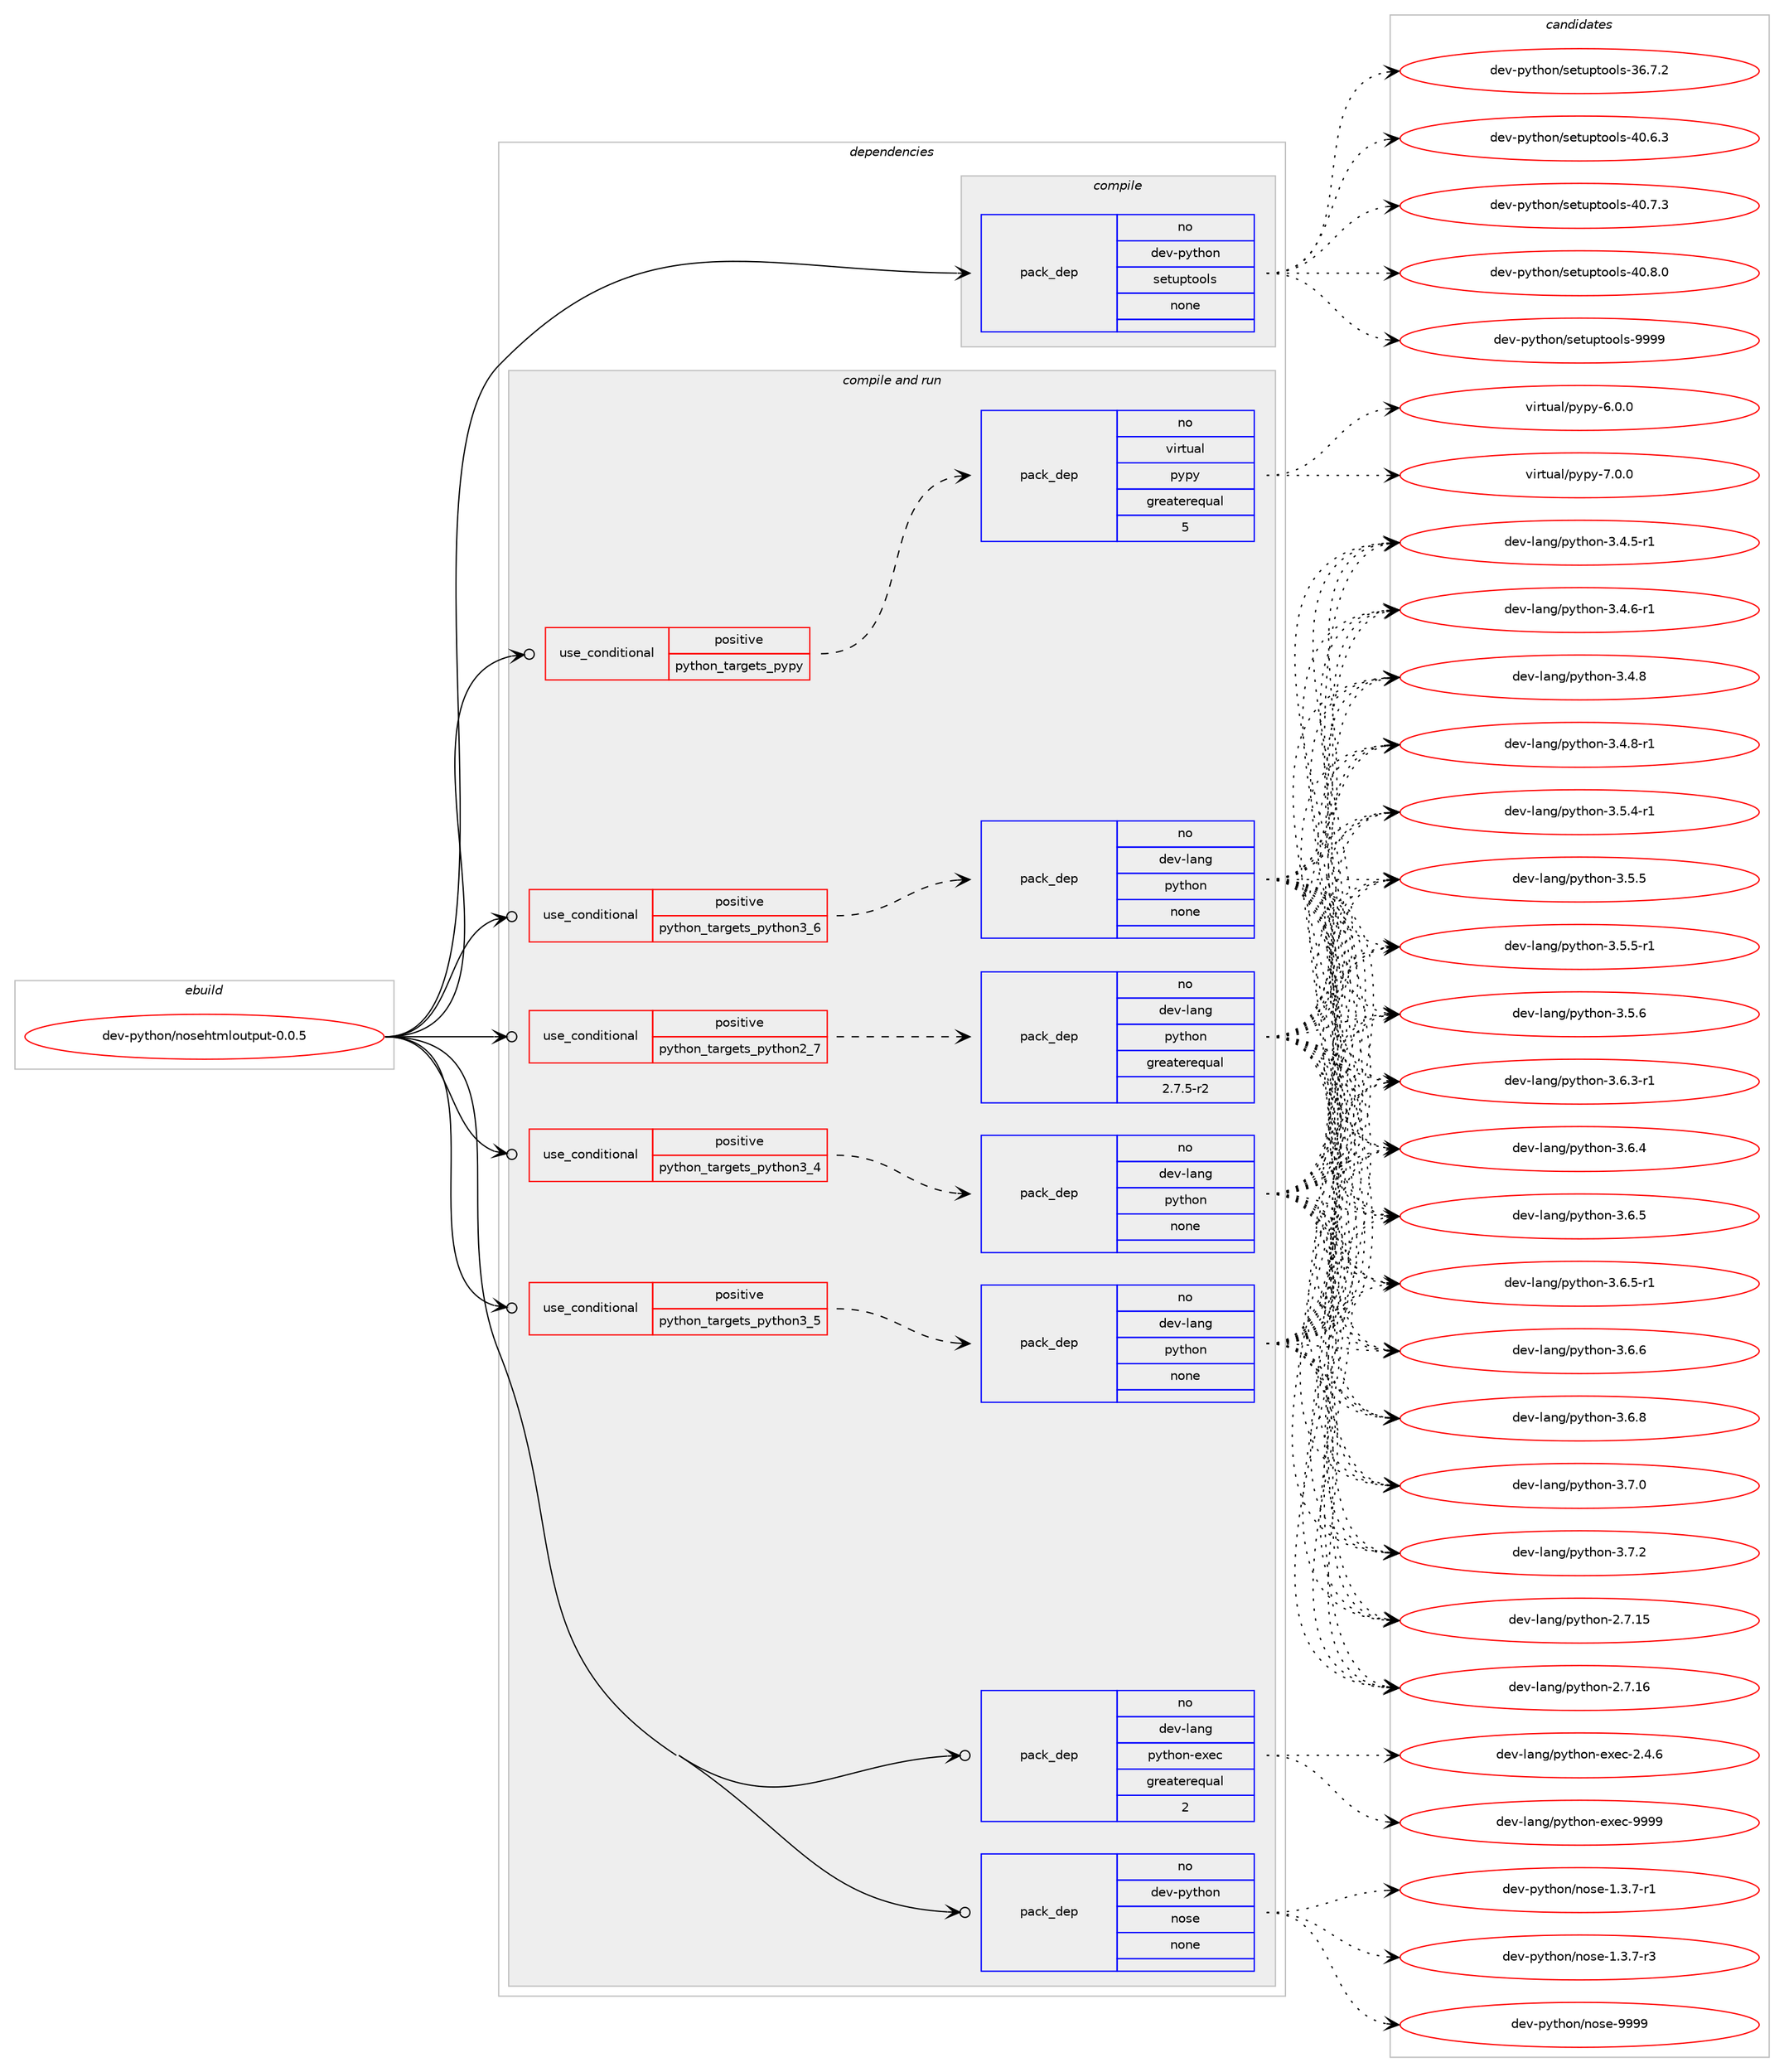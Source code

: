 digraph prolog {

# *************
# Graph options
# *************

newrank=true;
concentrate=true;
compound=true;
graph [rankdir=LR,fontname=Helvetica,fontsize=10,ranksep=1.5];#, ranksep=2.5, nodesep=0.2];
edge  [arrowhead=vee];
node  [fontname=Helvetica,fontsize=10];

# **********
# The ebuild
# **********

subgraph cluster_leftcol {
color=gray;
rank=same;
label=<<i>ebuild</i>>;
id [label="dev-python/nosehtmloutput-0.0.5", color=red, width=4, href="../dev-python/nosehtmloutput-0.0.5.svg"];
}

# ****************
# The dependencies
# ****************

subgraph cluster_midcol {
color=gray;
label=<<i>dependencies</i>>;
subgraph cluster_compile {
fillcolor="#eeeeee";
style=filled;
label=<<i>compile</i>>;
subgraph pack1019558 {
dependency1421075 [label=<<TABLE BORDER="0" CELLBORDER="1" CELLSPACING="0" CELLPADDING="4" WIDTH="220"><TR><TD ROWSPAN="6" CELLPADDING="30">pack_dep</TD></TR><TR><TD WIDTH="110">no</TD></TR><TR><TD>dev-python</TD></TR><TR><TD>setuptools</TD></TR><TR><TD>none</TD></TR><TR><TD></TD></TR></TABLE>>, shape=none, color=blue];
}
id:e -> dependency1421075:w [weight=20,style="solid",arrowhead="vee"];
}
subgraph cluster_compileandrun {
fillcolor="#eeeeee";
style=filled;
label=<<i>compile and run</i>>;
subgraph cond378240 {
dependency1421076 [label=<<TABLE BORDER="0" CELLBORDER="1" CELLSPACING="0" CELLPADDING="4"><TR><TD ROWSPAN="3" CELLPADDING="10">use_conditional</TD></TR><TR><TD>positive</TD></TR><TR><TD>python_targets_pypy</TD></TR></TABLE>>, shape=none, color=red];
subgraph pack1019559 {
dependency1421077 [label=<<TABLE BORDER="0" CELLBORDER="1" CELLSPACING="0" CELLPADDING="4" WIDTH="220"><TR><TD ROWSPAN="6" CELLPADDING="30">pack_dep</TD></TR><TR><TD WIDTH="110">no</TD></TR><TR><TD>virtual</TD></TR><TR><TD>pypy</TD></TR><TR><TD>greaterequal</TD></TR><TR><TD>5</TD></TR></TABLE>>, shape=none, color=blue];
}
dependency1421076:e -> dependency1421077:w [weight=20,style="dashed",arrowhead="vee"];
}
id:e -> dependency1421076:w [weight=20,style="solid",arrowhead="odotvee"];
subgraph cond378241 {
dependency1421078 [label=<<TABLE BORDER="0" CELLBORDER="1" CELLSPACING="0" CELLPADDING="4"><TR><TD ROWSPAN="3" CELLPADDING="10">use_conditional</TD></TR><TR><TD>positive</TD></TR><TR><TD>python_targets_python2_7</TD></TR></TABLE>>, shape=none, color=red];
subgraph pack1019560 {
dependency1421079 [label=<<TABLE BORDER="0" CELLBORDER="1" CELLSPACING="0" CELLPADDING="4" WIDTH="220"><TR><TD ROWSPAN="6" CELLPADDING="30">pack_dep</TD></TR><TR><TD WIDTH="110">no</TD></TR><TR><TD>dev-lang</TD></TR><TR><TD>python</TD></TR><TR><TD>greaterequal</TD></TR><TR><TD>2.7.5-r2</TD></TR></TABLE>>, shape=none, color=blue];
}
dependency1421078:e -> dependency1421079:w [weight=20,style="dashed",arrowhead="vee"];
}
id:e -> dependency1421078:w [weight=20,style="solid",arrowhead="odotvee"];
subgraph cond378242 {
dependency1421080 [label=<<TABLE BORDER="0" CELLBORDER="1" CELLSPACING="0" CELLPADDING="4"><TR><TD ROWSPAN="3" CELLPADDING="10">use_conditional</TD></TR><TR><TD>positive</TD></TR><TR><TD>python_targets_python3_4</TD></TR></TABLE>>, shape=none, color=red];
subgraph pack1019561 {
dependency1421081 [label=<<TABLE BORDER="0" CELLBORDER="1" CELLSPACING="0" CELLPADDING="4" WIDTH="220"><TR><TD ROWSPAN="6" CELLPADDING="30">pack_dep</TD></TR><TR><TD WIDTH="110">no</TD></TR><TR><TD>dev-lang</TD></TR><TR><TD>python</TD></TR><TR><TD>none</TD></TR><TR><TD></TD></TR></TABLE>>, shape=none, color=blue];
}
dependency1421080:e -> dependency1421081:w [weight=20,style="dashed",arrowhead="vee"];
}
id:e -> dependency1421080:w [weight=20,style="solid",arrowhead="odotvee"];
subgraph cond378243 {
dependency1421082 [label=<<TABLE BORDER="0" CELLBORDER="1" CELLSPACING="0" CELLPADDING="4"><TR><TD ROWSPAN="3" CELLPADDING="10">use_conditional</TD></TR><TR><TD>positive</TD></TR><TR><TD>python_targets_python3_5</TD></TR></TABLE>>, shape=none, color=red];
subgraph pack1019562 {
dependency1421083 [label=<<TABLE BORDER="0" CELLBORDER="1" CELLSPACING="0" CELLPADDING="4" WIDTH="220"><TR><TD ROWSPAN="6" CELLPADDING="30">pack_dep</TD></TR><TR><TD WIDTH="110">no</TD></TR><TR><TD>dev-lang</TD></TR><TR><TD>python</TD></TR><TR><TD>none</TD></TR><TR><TD></TD></TR></TABLE>>, shape=none, color=blue];
}
dependency1421082:e -> dependency1421083:w [weight=20,style="dashed",arrowhead="vee"];
}
id:e -> dependency1421082:w [weight=20,style="solid",arrowhead="odotvee"];
subgraph cond378244 {
dependency1421084 [label=<<TABLE BORDER="0" CELLBORDER="1" CELLSPACING="0" CELLPADDING="4"><TR><TD ROWSPAN="3" CELLPADDING="10">use_conditional</TD></TR><TR><TD>positive</TD></TR><TR><TD>python_targets_python3_6</TD></TR></TABLE>>, shape=none, color=red];
subgraph pack1019563 {
dependency1421085 [label=<<TABLE BORDER="0" CELLBORDER="1" CELLSPACING="0" CELLPADDING="4" WIDTH="220"><TR><TD ROWSPAN="6" CELLPADDING="30">pack_dep</TD></TR><TR><TD WIDTH="110">no</TD></TR><TR><TD>dev-lang</TD></TR><TR><TD>python</TD></TR><TR><TD>none</TD></TR><TR><TD></TD></TR></TABLE>>, shape=none, color=blue];
}
dependency1421084:e -> dependency1421085:w [weight=20,style="dashed",arrowhead="vee"];
}
id:e -> dependency1421084:w [weight=20,style="solid",arrowhead="odotvee"];
subgraph pack1019564 {
dependency1421086 [label=<<TABLE BORDER="0" CELLBORDER="1" CELLSPACING="0" CELLPADDING="4" WIDTH="220"><TR><TD ROWSPAN="6" CELLPADDING="30">pack_dep</TD></TR><TR><TD WIDTH="110">no</TD></TR><TR><TD>dev-lang</TD></TR><TR><TD>python-exec</TD></TR><TR><TD>greaterequal</TD></TR><TR><TD>2</TD></TR></TABLE>>, shape=none, color=blue];
}
id:e -> dependency1421086:w [weight=20,style="solid",arrowhead="odotvee"];
subgraph pack1019565 {
dependency1421087 [label=<<TABLE BORDER="0" CELLBORDER="1" CELLSPACING="0" CELLPADDING="4" WIDTH="220"><TR><TD ROWSPAN="6" CELLPADDING="30">pack_dep</TD></TR><TR><TD WIDTH="110">no</TD></TR><TR><TD>dev-python</TD></TR><TR><TD>nose</TD></TR><TR><TD>none</TD></TR><TR><TD></TD></TR></TABLE>>, shape=none, color=blue];
}
id:e -> dependency1421087:w [weight=20,style="solid",arrowhead="odotvee"];
}
subgraph cluster_run {
fillcolor="#eeeeee";
style=filled;
label=<<i>run</i>>;
}
}

# **************
# The candidates
# **************

subgraph cluster_choices {
rank=same;
color=gray;
label=<<i>candidates</i>>;

subgraph choice1019558 {
color=black;
nodesep=1;
choice100101118451121211161041111104711510111611711211611111110811545515446554650 [label="dev-python/setuptools-36.7.2", color=red, width=4,href="../dev-python/setuptools-36.7.2.svg"];
choice100101118451121211161041111104711510111611711211611111110811545524846544651 [label="dev-python/setuptools-40.6.3", color=red, width=4,href="../dev-python/setuptools-40.6.3.svg"];
choice100101118451121211161041111104711510111611711211611111110811545524846554651 [label="dev-python/setuptools-40.7.3", color=red, width=4,href="../dev-python/setuptools-40.7.3.svg"];
choice100101118451121211161041111104711510111611711211611111110811545524846564648 [label="dev-python/setuptools-40.8.0", color=red, width=4,href="../dev-python/setuptools-40.8.0.svg"];
choice10010111845112121116104111110471151011161171121161111111081154557575757 [label="dev-python/setuptools-9999", color=red, width=4,href="../dev-python/setuptools-9999.svg"];
dependency1421075:e -> choice100101118451121211161041111104711510111611711211611111110811545515446554650:w [style=dotted,weight="100"];
dependency1421075:e -> choice100101118451121211161041111104711510111611711211611111110811545524846544651:w [style=dotted,weight="100"];
dependency1421075:e -> choice100101118451121211161041111104711510111611711211611111110811545524846554651:w [style=dotted,weight="100"];
dependency1421075:e -> choice100101118451121211161041111104711510111611711211611111110811545524846564648:w [style=dotted,weight="100"];
dependency1421075:e -> choice10010111845112121116104111110471151011161171121161111111081154557575757:w [style=dotted,weight="100"];
}
subgraph choice1019559 {
color=black;
nodesep=1;
choice1181051141161179710847112121112121455446484648 [label="virtual/pypy-6.0.0", color=red, width=4,href="../virtual/pypy-6.0.0.svg"];
choice1181051141161179710847112121112121455546484648 [label="virtual/pypy-7.0.0", color=red, width=4,href="../virtual/pypy-7.0.0.svg"];
dependency1421077:e -> choice1181051141161179710847112121112121455446484648:w [style=dotted,weight="100"];
dependency1421077:e -> choice1181051141161179710847112121112121455546484648:w [style=dotted,weight="100"];
}
subgraph choice1019560 {
color=black;
nodesep=1;
choice10010111845108971101034711212111610411111045504655464953 [label="dev-lang/python-2.7.15", color=red, width=4,href="../dev-lang/python-2.7.15.svg"];
choice10010111845108971101034711212111610411111045504655464954 [label="dev-lang/python-2.7.16", color=red, width=4,href="../dev-lang/python-2.7.16.svg"];
choice1001011184510897110103471121211161041111104551465246534511449 [label="dev-lang/python-3.4.5-r1", color=red, width=4,href="../dev-lang/python-3.4.5-r1.svg"];
choice1001011184510897110103471121211161041111104551465246544511449 [label="dev-lang/python-3.4.6-r1", color=red, width=4,href="../dev-lang/python-3.4.6-r1.svg"];
choice100101118451089711010347112121116104111110455146524656 [label="dev-lang/python-3.4.8", color=red, width=4,href="../dev-lang/python-3.4.8.svg"];
choice1001011184510897110103471121211161041111104551465246564511449 [label="dev-lang/python-3.4.8-r1", color=red, width=4,href="../dev-lang/python-3.4.8-r1.svg"];
choice1001011184510897110103471121211161041111104551465346524511449 [label="dev-lang/python-3.5.4-r1", color=red, width=4,href="../dev-lang/python-3.5.4-r1.svg"];
choice100101118451089711010347112121116104111110455146534653 [label="dev-lang/python-3.5.5", color=red, width=4,href="../dev-lang/python-3.5.5.svg"];
choice1001011184510897110103471121211161041111104551465346534511449 [label="dev-lang/python-3.5.5-r1", color=red, width=4,href="../dev-lang/python-3.5.5-r1.svg"];
choice100101118451089711010347112121116104111110455146534654 [label="dev-lang/python-3.5.6", color=red, width=4,href="../dev-lang/python-3.5.6.svg"];
choice1001011184510897110103471121211161041111104551465446514511449 [label="dev-lang/python-3.6.3-r1", color=red, width=4,href="../dev-lang/python-3.6.3-r1.svg"];
choice100101118451089711010347112121116104111110455146544652 [label="dev-lang/python-3.6.4", color=red, width=4,href="../dev-lang/python-3.6.4.svg"];
choice100101118451089711010347112121116104111110455146544653 [label="dev-lang/python-3.6.5", color=red, width=4,href="../dev-lang/python-3.6.5.svg"];
choice1001011184510897110103471121211161041111104551465446534511449 [label="dev-lang/python-3.6.5-r1", color=red, width=4,href="../dev-lang/python-3.6.5-r1.svg"];
choice100101118451089711010347112121116104111110455146544654 [label="dev-lang/python-3.6.6", color=red, width=4,href="../dev-lang/python-3.6.6.svg"];
choice100101118451089711010347112121116104111110455146544656 [label="dev-lang/python-3.6.8", color=red, width=4,href="../dev-lang/python-3.6.8.svg"];
choice100101118451089711010347112121116104111110455146554648 [label="dev-lang/python-3.7.0", color=red, width=4,href="../dev-lang/python-3.7.0.svg"];
choice100101118451089711010347112121116104111110455146554650 [label="dev-lang/python-3.7.2", color=red, width=4,href="../dev-lang/python-3.7.2.svg"];
dependency1421079:e -> choice10010111845108971101034711212111610411111045504655464953:w [style=dotted,weight="100"];
dependency1421079:e -> choice10010111845108971101034711212111610411111045504655464954:w [style=dotted,weight="100"];
dependency1421079:e -> choice1001011184510897110103471121211161041111104551465246534511449:w [style=dotted,weight="100"];
dependency1421079:e -> choice1001011184510897110103471121211161041111104551465246544511449:w [style=dotted,weight="100"];
dependency1421079:e -> choice100101118451089711010347112121116104111110455146524656:w [style=dotted,weight="100"];
dependency1421079:e -> choice1001011184510897110103471121211161041111104551465246564511449:w [style=dotted,weight="100"];
dependency1421079:e -> choice1001011184510897110103471121211161041111104551465346524511449:w [style=dotted,weight="100"];
dependency1421079:e -> choice100101118451089711010347112121116104111110455146534653:w [style=dotted,weight="100"];
dependency1421079:e -> choice1001011184510897110103471121211161041111104551465346534511449:w [style=dotted,weight="100"];
dependency1421079:e -> choice100101118451089711010347112121116104111110455146534654:w [style=dotted,weight="100"];
dependency1421079:e -> choice1001011184510897110103471121211161041111104551465446514511449:w [style=dotted,weight="100"];
dependency1421079:e -> choice100101118451089711010347112121116104111110455146544652:w [style=dotted,weight="100"];
dependency1421079:e -> choice100101118451089711010347112121116104111110455146544653:w [style=dotted,weight="100"];
dependency1421079:e -> choice1001011184510897110103471121211161041111104551465446534511449:w [style=dotted,weight="100"];
dependency1421079:e -> choice100101118451089711010347112121116104111110455146544654:w [style=dotted,weight="100"];
dependency1421079:e -> choice100101118451089711010347112121116104111110455146544656:w [style=dotted,weight="100"];
dependency1421079:e -> choice100101118451089711010347112121116104111110455146554648:w [style=dotted,weight="100"];
dependency1421079:e -> choice100101118451089711010347112121116104111110455146554650:w [style=dotted,weight="100"];
}
subgraph choice1019561 {
color=black;
nodesep=1;
choice10010111845108971101034711212111610411111045504655464953 [label="dev-lang/python-2.7.15", color=red, width=4,href="../dev-lang/python-2.7.15.svg"];
choice10010111845108971101034711212111610411111045504655464954 [label="dev-lang/python-2.7.16", color=red, width=4,href="../dev-lang/python-2.7.16.svg"];
choice1001011184510897110103471121211161041111104551465246534511449 [label="dev-lang/python-3.4.5-r1", color=red, width=4,href="../dev-lang/python-3.4.5-r1.svg"];
choice1001011184510897110103471121211161041111104551465246544511449 [label="dev-lang/python-3.4.6-r1", color=red, width=4,href="../dev-lang/python-3.4.6-r1.svg"];
choice100101118451089711010347112121116104111110455146524656 [label="dev-lang/python-3.4.8", color=red, width=4,href="../dev-lang/python-3.4.8.svg"];
choice1001011184510897110103471121211161041111104551465246564511449 [label="dev-lang/python-3.4.8-r1", color=red, width=4,href="../dev-lang/python-3.4.8-r1.svg"];
choice1001011184510897110103471121211161041111104551465346524511449 [label="dev-lang/python-3.5.4-r1", color=red, width=4,href="../dev-lang/python-3.5.4-r1.svg"];
choice100101118451089711010347112121116104111110455146534653 [label="dev-lang/python-3.5.5", color=red, width=4,href="../dev-lang/python-3.5.5.svg"];
choice1001011184510897110103471121211161041111104551465346534511449 [label="dev-lang/python-3.5.5-r1", color=red, width=4,href="../dev-lang/python-3.5.5-r1.svg"];
choice100101118451089711010347112121116104111110455146534654 [label="dev-lang/python-3.5.6", color=red, width=4,href="../dev-lang/python-3.5.6.svg"];
choice1001011184510897110103471121211161041111104551465446514511449 [label="dev-lang/python-3.6.3-r1", color=red, width=4,href="../dev-lang/python-3.6.3-r1.svg"];
choice100101118451089711010347112121116104111110455146544652 [label="dev-lang/python-3.6.4", color=red, width=4,href="../dev-lang/python-3.6.4.svg"];
choice100101118451089711010347112121116104111110455146544653 [label="dev-lang/python-3.6.5", color=red, width=4,href="../dev-lang/python-3.6.5.svg"];
choice1001011184510897110103471121211161041111104551465446534511449 [label="dev-lang/python-3.6.5-r1", color=red, width=4,href="../dev-lang/python-3.6.5-r1.svg"];
choice100101118451089711010347112121116104111110455146544654 [label="dev-lang/python-3.6.6", color=red, width=4,href="../dev-lang/python-3.6.6.svg"];
choice100101118451089711010347112121116104111110455146544656 [label="dev-lang/python-3.6.8", color=red, width=4,href="../dev-lang/python-3.6.8.svg"];
choice100101118451089711010347112121116104111110455146554648 [label="dev-lang/python-3.7.0", color=red, width=4,href="../dev-lang/python-3.7.0.svg"];
choice100101118451089711010347112121116104111110455146554650 [label="dev-lang/python-3.7.2", color=red, width=4,href="../dev-lang/python-3.7.2.svg"];
dependency1421081:e -> choice10010111845108971101034711212111610411111045504655464953:w [style=dotted,weight="100"];
dependency1421081:e -> choice10010111845108971101034711212111610411111045504655464954:w [style=dotted,weight="100"];
dependency1421081:e -> choice1001011184510897110103471121211161041111104551465246534511449:w [style=dotted,weight="100"];
dependency1421081:e -> choice1001011184510897110103471121211161041111104551465246544511449:w [style=dotted,weight="100"];
dependency1421081:e -> choice100101118451089711010347112121116104111110455146524656:w [style=dotted,weight="100"];
dependency1421081:e -> choice1001011184510897110103471121211161041111104551465246564511449:w [style=dotted,weight="100"];
dependency1421081:e -> choice1001011184510897110103471121211161041111104551465346524511449:w [style=dotted,weight="100"];
dependency1421081:e -> choice100101118451089711010347112121116104111110455146534653:w [style=dotted,weight="100"];
dependency1421081:e -> choice1001011184510897110103471121211161041111104551465346534511449:w [style=dotted,weight="100"];
dependency1421081:e -> choice100101118451089711010347112121116104111110455146534654:w [style=dotted,weight="100"];
dependency1421081:e -> choice1001011184510897110103471121211161041111104551465446514511449:w [style=dotted,weight="100"];
dependency1421081:e -> choice100101118451089711010347112121116104111110455146544652:w [style=dotted,weight="100"];
dependency1421081:e -> choice100101118451089711010347112121116104111110455146544653:w [style=dotted,weight="100"];
dependency1421081:e -> choice1001011184510897110103471121211161041111104551465446534511449:w [style=dotted,weight="100"];
dependency1421081:e -> choice100101118451089711010347112121116104111110455146544654:w [style=dotted,weight="100"];
dependency1421081:e -> choice100101118451089711010347112121116104111110455146544656:w [style=dotted,weight="100"];
dependency1421081:e -> choice100101118451089711010347112121116104111110455146554648:w [style=dotted,weight="100"];
dependency1421081:e -> choice100101118451089711010347112121116104111110455146554650:w [style=dotted,weight="100"];
}
subgraph choice1019562 {
color=black;
nodesep=1;
choice10010111845108971101034711212111610411111045504655464953 [label="dev-lang/python-2.7.15", color=red, width=4,href="../dev-lang/python-2.7.15.svg"];
choice10010111845108971101034711212111610411111045504655464954 [label="dev-lang/python-2.7.16", color=red, width=4,href="../dev-lang/python-2.7.16.svg"];
choice1001011184510897110103471121211161041111104551465246534511449 [label="dev-lang/python-3.4.5-r1", color=red, width=4,href="../dev-lang/python-3.4.5-r1.svg"];
choice1001011184510897110103471121211161041111104551465246544511449 [label="dev-lang/python-3.4.6-r1", color=red, width=4,href="../dev-lang/python-3.4.6-r1.svg"];
choice100101118451089711010347112121116104111110455146524656 [label="dev-lang/python-3.4.8", color=red, width=4,href="../dev-lang/python-3.4.8.svg"];
choice1001011184510897110103471121211161041111104551465246564511449 [label="dev-lang/python-3.4.8-r1", color=red, width=4,href="../dev-lang/python-3.4.8-r1.svg"];
choice1001011184510897110103471121211161041111104551465346524511449 [label="dev-lang/python-3.5.4-r1", color=red, width=4,href="../dev-lang/python-3.5.4-r1.svg"];
choice100101118451089711010347112121116104111110455146534653 [label="dev-lang/python-3.5.5", color=red, width=4,href="../dev-lang/python-3.5.5.svg"];
choice1001011184510897110103471121211161041111104551465346534511449 [label="dev-lang/python-3.5.5-r1", color=red, width=4,href="../dev-lang/python-3.5.5-r1.svg"];
choice100101118451089711010347112121116104111110455146534654 [label="dev-lang/python-3.5.6", color=red, width=4,href="../dev-lang/python-3.5.6.svg"];
choice1001011184510897110103471121211161041111104551465446514511449 [label="dev-lang/python-3.6.3-r1", color=red, width=4,href="../dev-lang/python-3.6.3-r1.svg"];
choice100101118451089711010347112121116104111110455146544652 [label="dev-lang/python-3.6.4", color=red, width=4,href="../dev-lang/python-3.6.4.svg"];
choice100101118451089711010347112121116104111110455146544653 [label="dev-lang/python-3.6.5", color=red, width=4,href="../dev-lang/python-3.6.5.svg"];
choice1001011184510897110103471121211161041111104551465446534511449 [label="dev-lang/python-3.6.5-r1", color=red, width=4,href="../dev-lang/python-3.6.5-r1.svg"];
choice100101118451089711010347112121116104111110455146544654 [label="dev-lang/python-3.6.6", color=red, width=4,href="../dev-lang/python-3.6.6.svg"];
choice100101118451089711010347112121116104111110455146544656 [label="dev-lang/python-3.6.8", color=red, width=4,href="../dev-lang/python-3.6.8.svg"];
choice100101118451089711010347112121116104111110455146554648 [label="dev-lang/python-3.7.0", color=red, width=4,href="../dev-lang/python-3.7.0.svg"];
choice100101118451089711010347112121116104111110455146554650 [label="dev-lang/python-3.7.2", color=red, width=4,href="../dev-lang/python-3.7.2.svg"];
dependency1421083:e -> choice10010111845108971101034711212111610411111045504655464953:w [style=dotted,weight="100"];
dependency1421083:e -> choice10010111845108971101034711212111610411111045504655464954:w [style=dotted,weight="100"];
dependency1421083:e -> choice1001011184510897110103471121211161041111104551465246534511449:w [style=dotted,weight="100"];
dependency1421083:e -> choice1001011184510897110103471121211161041111104551465246544511449:w [style=dotted,weight="100"];
dependency1421083:e -> choice100101118451089711010347112121116104111110455146524656:w [style=dotted,weight="100"];
dependency1421083:e -> choice1001011184510897110103471121211161041111104551465246564511449:w [style=dotted,weight="100"];
dependency1421083:e -> choice1001011184510897110103471121211161041111104551465346524511449:w [style=dotted,weight="100"];
dependency1421083:e -> choice100101118451089711010347112121116104111110455146534653:w [style=dotted,weight="100"];
dependency1421083:e -> choice1001011184510897110103471121211161041111104551465346534511449:w [style=dotted,weight="100"];
dependency1421083:e -> choice100101118451089711010347112121116104111110455146534654:w [style=dotted,weight="100"];
dependency1421083:e -> choice1001011184510897110103471121211161041111104551465446514511449:w [style=dotted,weight="100"];
dependency1421083:e -> choice100101118451089711010347112121116104111110455146544652:w [style=dotted,weight="100"];
dependency1421083:e -> choice100101118451089711010347112121116104111110455146544653:w [style=dotted,weight="100"];
dependency1421083:e -> choice1001011184510897110103471121211161041111104551465446534511449:w [style=dotted,weight="100"];
dependency1421083:e -> choice100101118451089711010347112121116104111110455146544654:w [style=dotted,weight="100"];
dependency1421083:e -> choice100101118451089711010347112121116104111110455146544656:w [style=dotted,weight="100"];
dependency1421083:e -> choice100101118451089711010347112121116104111110455146554648:w [style=dotted,weight="100"];
dependency1421083:e -> choice100101118451089711010347112121116104111110455146554650:w [style=dotted,weight="100"];
}
subgraph choice1019563 {
color=black;
nodesep=1;
choice10010111845108971101034711212111610411111045504655464953 [label="dev-lang/python-2.7.15", color=red, width=4,href="../dev-lang/python-2.7.15.svg"];
choice10010111845108971101034711212111610411111045504655464954 [label="dev-lang/python-2.7.16", color=red, width=4,href="../dev-lang/python-2.7.16.svg"];
choice1001011184510897110103471121211161041111104551465246534511449 [label="dev-lang/python-3.4.5-r1", color=red, width=4,href="../dev-lang/python-3.4.5-r1.svg"];
choice1001011184510897110103471121211161041111104551465246544511449 [label="dev-lang/python-3.4.6-r1", color=red, width=4,href="../dev-lang/python-3.4.6-r1.svg"];
choice100101118451089711010347112121116104111110455146524656 [label="dev-lang/python-3.4.8", color=red, width=4,href="../dev-lang/python-3.4.8.svg"];
choice1001011184510897110103471121211161041111104551465246564511449 [label="dev-lang/python-3.4.8-r1", color=red, width=4,href="../dev-lang/python-3.4.8-r1.svg"];
choice1001011184510897110103471121211161041111104551465346524511449 [label="dev-lang/python-3.5.4-r1", color=red, width=4,href="../dev-lang/python-3.5.4-r1.svg"];
choice100101118451089711010347112121116104111110455146534653 [label="dev-lang/python-3.5.5", color=red, width=4,href="../dev-lang/python-3.5.5.svg"];
choice1001011184510897110103471121211161041111104551465346534511449 [label="dev-lang/python-3.5.5-r1", color=red, width=4,href="../dev-lang/python-3.5.5-r1.svg"];
choice100101118451089711010347112121116104111110455146534654 [label="dev-lang/python-3.5.6", color=red, width=4,href="../dev-lang/python-3.5.6.svg"];
choice1001011184510897110103471121211161041111104551465446514511449 [label="dev-lang/python-3.6.3-r1", color=red, width=4,href="../dev-lang/python-3.6.3-r1.svg"];
choice100101118451089711010347112121116104111110455146544652 [label="dev-lang/python-3.6.4", color=red, width=4,href="../dev-lang/python-3.6.4.svg"];
choice100101118451089711010347112121116104111110455146544653 [label="dev-lang/python-3.6.5", color=red, width=4,href="../dev-lang/python-3.6.5.svg"];
choice1001011184510897110103471121211161041111104551465446534511449 [label="dev-lang/python-3.6.5-r1", color=red, width=4,href="../dev-lang/python-3.6.5-r1.svg"];
choice100101118451089711010347112121116104111110455146544654 [label="dev-lang/python-3.6.6", color=red, width=4,href="../dev-lang/python-3.6.6.svg"];
choice100101118451089711010347112121116104111110455146544656 [label="dev-lang/python-3.6.8", color=red, width=4,href="../dev-lang/python-3.6.8.svg"];
choice100101118451089711010347112121116104111110455146554648 [label="dev-lang/python-3.7.0", color=red, width=4,href="../dev-lang/python-3.7.0.svg"];
choice100101118451089711010347112121116104111110455146554650 [label="dev-lang/python-3.7.2", color=red, width=4,href="../dev-lang/python-3.7.2.svg"];
dependency1421085:e -> choice10010111845108971101034711212111610411111045504655464953:w [style=dotted,weight="100"];
dependency1421085:e -> choice10010111845108971101034711212111610411111045504655464954:w [style=dotted,weight="100"];
dependency1421085:e -> choice1001011184510897110103471121211161041111104551465246534511449:w [style=dotted,weight="100"];
dependency1421085:e -> choice1001011184510897110103471121211161041111104551465246544511449:w [style=dotted,weight="100"];
dependency1421085:e -> choice100101118451089711010347112121116104111110455146524656:w [style=dotted,weight="100"];
dependency1421085:e -> choice1001011184510897110103471121211161041111104551465246564511449:w [style=dotted,weight="100"];
dependency1421085:e -> choice1001011184510897110103471121211161041111104551465346524511449:w [style=dotted,weight="100"];
dependency1421085:e -> choice100101118451089711010347112121116104111110455146534653:w [style=dotted,weight="100"];
dependency1421085:e -> choice1001011184510897110103471121211161041111104551465346534511449:w [style=dotted,weight="100"];
dependency1421085:e -> choice100101118451089711010347112121116104111110455146534654:w [style=dotted,weight="100"];
dependency1421085:e -> choice1001011184510897110103471121211161041111104551465446514511449:w [style=dotted,weight="100"];
dependency1421085:e -> choice100101118451089711010347112121116104111110455146544652:w [style=dotted,weight="100"];
dependency1421085:e -> choice100101118451089711010347112121116104111110455146544653:w [style=dotted,weight="100"];
dependency1421085:e -> choice1001011184510897110103471121211161041111104551465446534511449:w [style=dotted,weight="100"];
dependency1421085:e -> choice100101118451089711010347112121116104111110455146544654:w [style=dotted,weight="100"];
dependency1421085:e -> choice100101118451089711010347112121116104111110455146544656:w [style=dotted,weight="100"];
dependency1421085:e -> choice100101118451089711010347112121116104111110455146554648:w [style=dotted,weight="100"];
dependency1421085:e -> choice100101118451089711010347112121116104111110455146554650:w [style=dotted,weight="100"];
}
subgraph choice1019564 {
color=black;
nodesep=1;
choice1001011184510897110103471121211161041111104510112010199455046524654 [label="dev-lang/python-exec-2.4.6", color=red, width=4,href="../dev-lang/python-exec-2.4.6.svg"];
choice10010111845108971101034711212111610411111045101120101994557575757 [label="dev-lang/python-exec-9999", color=red, width=4,href="../dev-lang/python-exec-9999.svg"];
dependency1421086:e -> choice1001011184510897110103471121211161041111104510112010199455046524654:w [style=dotted,weight="100"];
dependency1421086:e -> choice10010111845108971101034711212111610411111045101120101994557575757:w [style=dotted,weight="100"];
}
subgraph choice1019565 {
color=black;
nodesep=1;
choice10010111845112121116104111110471101111151014549465146554511449 [label="dev-python/nose-1.3.7-r1", color=red, width=4,href="../dev-python/nose-1.3.7-r1.svg"];
choice10010111845112121116104111110471101111151014549465146554511451 [label="dev-python/nose-1.3.7-r3", color=red, width=4,href="../dev-python/nose-1.3.7-r3.svg"];
choice10010111845112121116104111110471101111151014557575757 [label="dev-python/nose-9999", color=red, width=4,href="../dev-python/nose-9999.svg"];
dependency1421087:e -> choice10010111845112121116104111110471101111151014549465146554511449:w [style=dotted,weight="100"];
dependency1421087:e -> choice10010111845112121116104111110471101111151014549465146554511451:w [style=dotted,weight="100"];
dependency1421087:e -> choice10010111845112121116104111110471101111151014557575757:w [style=dotted,weight="100"];
}
}

}
